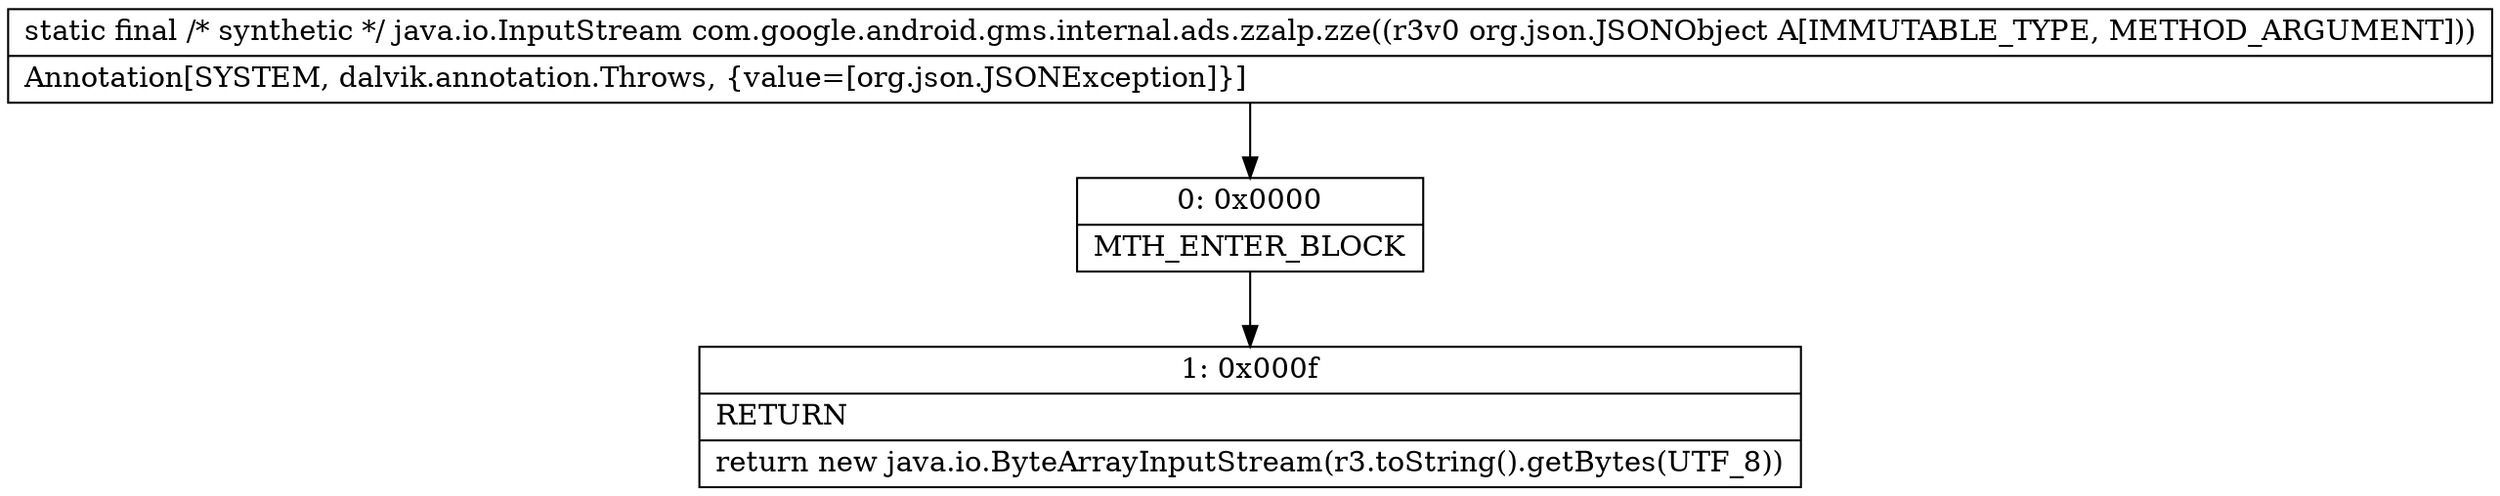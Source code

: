 digraph "CFG forcom.google.android.gms.internal.ads.zzalp.zze(Lorg\/json\/JSONObject;)Ljava\/io\/InputStream;" {
Node_0 [shape=record,label="{0\:\ 0x0000|MTH_ENTER_BLOCK\l}"];
Node_1 [shape=record,label="{1\:\ 0x000f|RETURN\l|return new java.io.ByteArrayInputStream(r3.toString().getBytes(UTF_8))\l}"];
MethodNode[shape=record,label="{static final \/* synthetic *\/ java.io.InputStream com.google.android.gms.internal.ads.zzalp.zze((r3v0 org.json.JSONObject A[IMMUTABLE_TYPE, METHOD_ARGUMENT]))  | Annotation[SYSTEM, dalvik.annotation.Throws, \{value=[org.json.JSONException]\}]\l}"];
MethodNode -> Node_0;
Node_0 -> Node_1;
}

